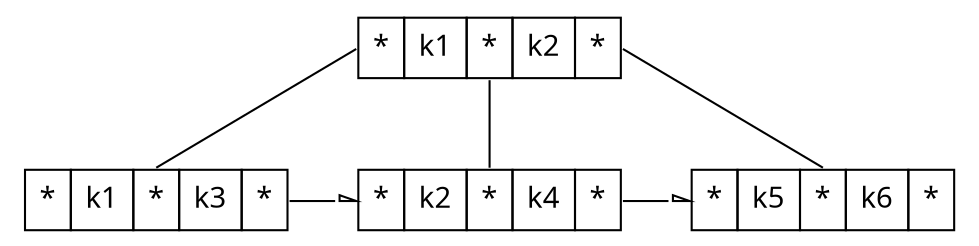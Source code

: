 // compile with dot

graph Tree {
    rankdir=TB;
    node [shape=record, fontname="sans"];
    splines=polyline;

    R [label=<
        <table border="0" cellborder="1" cellspacing="0" cellpadding="6">
        <tr>
        <td port="left">*</td>
        <td>k1</td>
        <td port="middle">*</td>
        <td>k2</td>
        <td port="right">*</td>
        </tr>
        </table>
        >, shape=none];

    A [label=<
        <table border="0" cellborder="1" cellspacing="0" cellpadding="6">
        <tr>
        <td port="left">*</td>
        <td>k1</td>
        <td port="middle">*</td>
        <td>k3</td>
        <td port="right">*</td>
        </tr>
        </table>
        >, shape=none];

    B [label=<
        <table border="0" cellborder="1" cellspacing="0" cellpadding="6">
        <tr>
        <td port="left">*</td>
        <td>k2</td>
        <td port="middle">*</td>
        <td>k4</td>
        <td port="right">*</td>
        </tr>
        </table>
        >, shape=none];

    C [label=<
        <table border="0" cellborder="1" cellspacing="0" cellpadding="6">
        <tr>
        <td port="left">*</td>
        <td>k5</td>
        <td port="middle">*</td>
        <td>k6</td>
        <td port="right">*</td>
        </tr>
        </table>
        >, shape=none];

    R:left -- A:middle;
    R:middle -- B:middle;
    R:right -- C:middle;

    A:right -- B:left [dir=forward, arrowhead=normal, arrowsize=0.8];
    B:right -- C:left [dir=forward, arrowhead=normal, arrowsize=0.8];

    { rank=same; A; B; C; }
}
